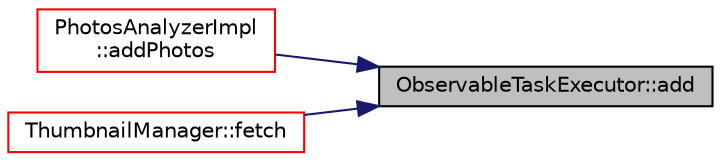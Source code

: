 digraph "ObservableTaskExecutor::add"
{
 // LATEX_PDF_SIZE
  edge [fontname="Helvetica",fontsize="10",labelfontname="Helvetica",labelfontsize="10"];
  node [fontname="Helvetica",fontsize="10",shape=record];
  rankdir="RL";
  Node1 [label="ObservableTaskExecutor::add",height=0.2,width=0.4,color="black", fillcolor="grey75", style="filled", fontcolor="black",tooltip=" "];
  Node1 -> Node2 [dir="back",color="midnightblue",fontsize="10",style="solid",fontname="Helvetica"];
  Node2 [label="PhotosAnalyzerImpl\l::addPhotos",height=0.2,width=0.4,color="red", fillcolor="white", style="filled",URL="$class_photos_analyzer_impl.html#ab38d0cd8b1d5d3353c34cdc74861aa3b",tooltip=" "];
  Node1 -> Node4 [dir="back",color="midnightblue",fontsize="10",style="solid",fontname="Helvetica"];
  Node4 [label="ThumbnailManager::fetch",height=0.2,width=0.4,color="red", fillcolor="white", style="filled",URL="$class_thumbnail_manager.html#a23c27b8332708a2e59a6a5ac0c3962fd",tooltip=" "];
}
